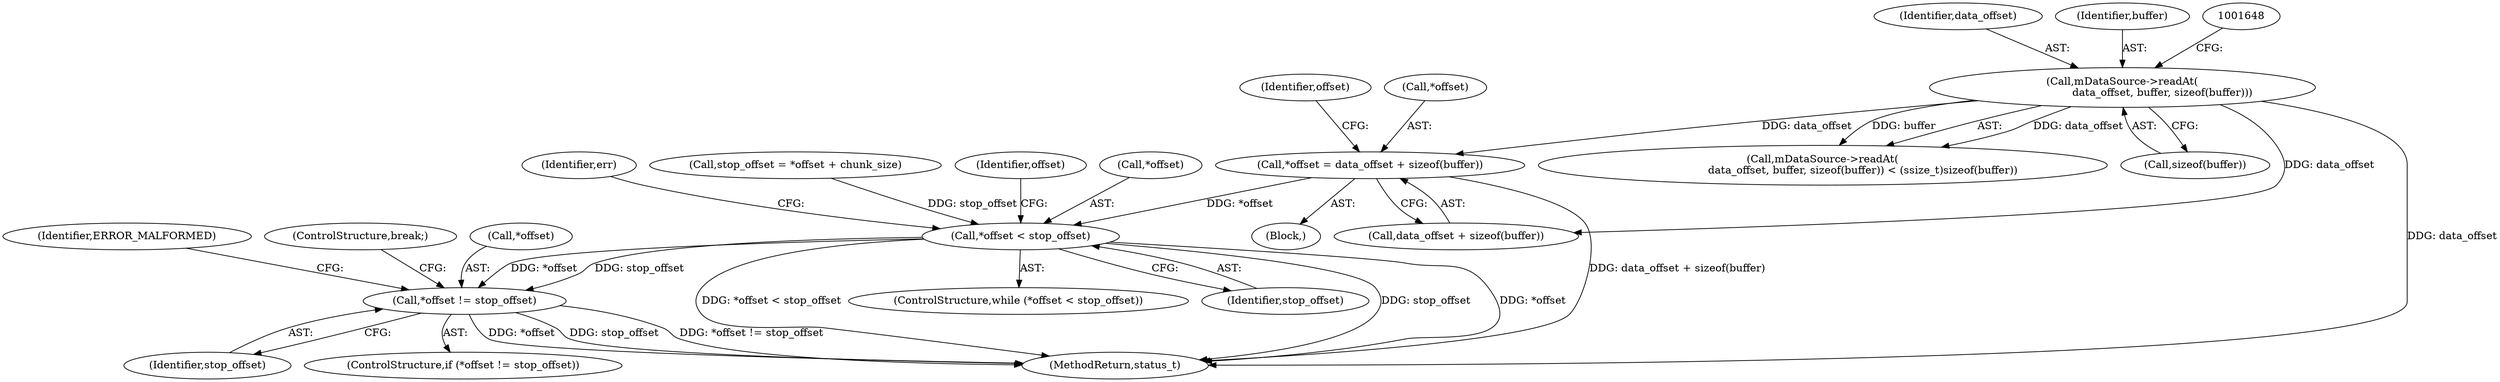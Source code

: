 digraph "0_Android_6fe85f7e15203e48df2cc3e8e1c4bc6ad49dc968@API" {
"1001722" [label="(Call,*offset = data_offset + sizeof(buffer))"];
"1001642" [label="(Call,mDataSource->readAt(\n                        data_offset, buffer, sizeof(buffer)))"];
"1001730" [label="(Call,*offset < stop_offset)"];
"1001751" [label="(Call,*offset != stop_offset)"];
"1001754" [label="(Identifier,stop_offset)"];
"1001753" [label="(Identifier,offset)"];
"1001732" [label="(Identifier,offset)"];
"1002931" [label="(MethodReturn,status_t)"];
"1001733" [label="(Identifier,stop_offset)"];
"1001757" [label="(Identifier,ERROR_MALFORMED)"];
"1001645" [label="(Call,sizeof(buffer))"];
"1001723" [label="(Call,*offset)"];
"1001731" [label="(Call,*offset)"];
"1001643" [label="(Identifier,data_offset)"];
"1001751" [label="(Call,*offset != stop_offset)"];
"1001758" [label="(ControlStructure,break;)"];
"1001722" [label="(Call,*offset = data_offset + sizeof(buffer))"];
"1001729" [label="(ControlStructure,while (*offset < stop_offset))"];
"1001752" [label="(Call,*offset)"];
"1001737" [label="(Identifier,err)"];
"1001725" [label="(Call,data_offset + sizeof(buffer))"];
"1001730" [label="(Call,*offset < stop_offset)"];
"1001750" [label="(ControlStructure,if (*offset != stop_offset))"];
"1001641" [label="(Call,mDataSource->readAt(\n                        data_offset, buffer, sizeof(buffer)) < (ssize_t)sizeof(buffer))"];
"1001716" [label="(Call,stop_offset = *offset + chunk_size)"];
"1001644" [label="(Identifier,buffer)"];
"1001642" [label="(Call,mDataSource->readAt(\n                        data_offset, buffer, sizeof(buffer)))"];
"1001625" [label="(Block,)"];
"1001722" -> "1001625"  [label="AST: "];
"1001722" -> "1001725"  [label="CFG: "];
"1001723" -> "1001722"  [label="AST: "];
"1001725" -> "1001722"  [label="AST: "];
"1001732" -> "1001722"  [label="CFG: "];
"1001722" -> "1002931"  [label="DDG: data_offset + sizeof(buffer)"];
"1001642" -> "1001722"  [label="DDG: data_offset"];
"1001722" -> "1001730"  [label="DDG: *offset"];
"1001642" -> "1001641"  [label="AST: "];
"1001642" -> "1001645"  [label="CFG: "];
"1001643" -> "1001642"  [label="AST: "];
"1001644" -> "1001642"  [label="AST: "];
"1001645" -> "1001642"  [label="AST: "];
"1001648" -> "1001642"  [label="CFG: "];
"1001642" -> "1002931"  [label="DDG: data_offset"];
"1001642" -> "1001641"  [label="DDG: data_offset"];
"1001642" -> "1001641"  [label="DDG: buffer"];
"1001642" -> "1001725"  [label="DDG: data_offset"];
"1001730" -> "1001729"  [label="AST: "];
"1001730" -> "1001733"  [label="CFG: "];
"1001731" -> "1001730"  [label="AST: "];
"1001733" -> "1001730"  [label="AST: "];
"1001737" -> "1001730"  [label="CFG: "];
"1001753" -> "1001730"  [label="CFG: "];
"1001730" -> "1002931"  [label="DDG: *offset < stop_offset"];
"1001730" -> "1002931"  [label="DDG: *offset"];
"1001730" -> "1002931"  [label="DDG: stop_offset"];
"1001716" -> "1001730"  [label="DDG: stop_offset"];
"1001730" -> "1001751"  [label="DDG: *offset"];
"1001730" -> "1001751"  [label="DDG: stop_offset"];
"1001751" -> "1001750"  [label="AST: "];
"1001751" -> "1001754"  [label="CFG: "];
"1001752" -> "1001751"  [label="AST: "];
"1001754" -> "1001751"  [label="AST: "];
"1001757" -> "1001751"  [label="CFG: "];
"1001758" -> "1001751"  [label="CFG: "];
"1001751" -> "1002931"  [label="DDG: *offset != stop_offset"];
"1001751" -> "1002931"  [label="DDG: *offset"];
"1001751" -> "1002931"  [label="DDG: stop_offset"];
}

